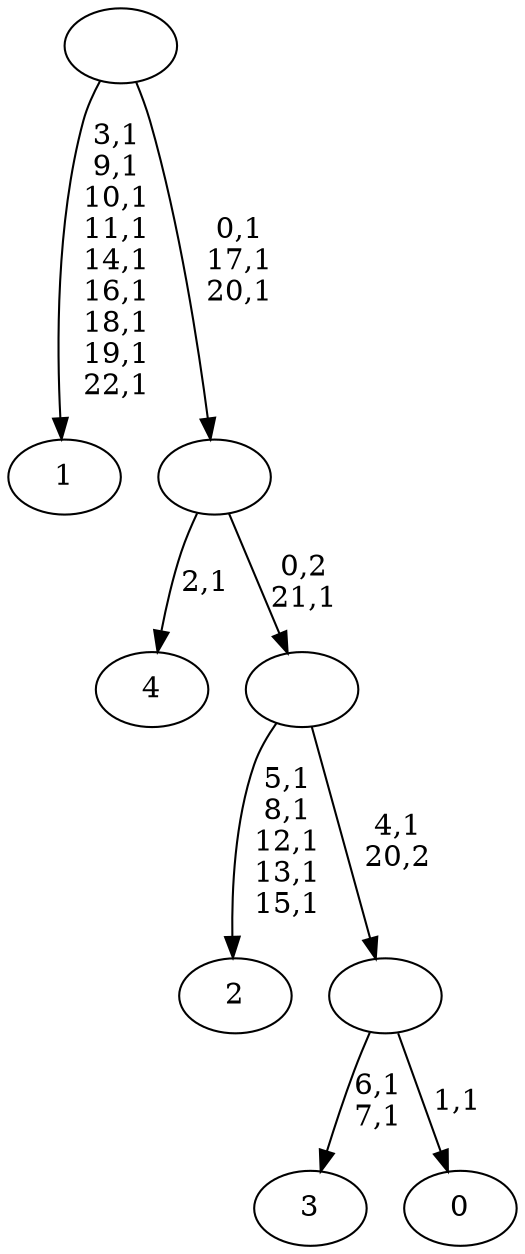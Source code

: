 digraph T {
	28 [label="4"]
	26 [label="3"]
	23 [label="2"]
	17 [label="1"]
	7 [label="0"]
	5 [label=""]
	4 [label=""]
	3 [label=""]
	0 [label=""]
	5 -> 7 [label="1,1"]
	5 -> 26 [label="6,1\n7,1"]
	4 -> 23 [label="5,1\n8,1\n12,1\n13,1\n15,1"]
	4 -> 5 [label="4,1\n20,2"]
	3 -> 28 [label="2,1"]
	3 -> 4 [label="0,2\n21,1"]
	0 -> 3 [label="0,1\n17,1\n20,1"]
	0 -> 17 [label="3,1\n9,1\n10,1\n11,1\n14,1\n16,1\n18,1\n19,1\n22,1"]
}
